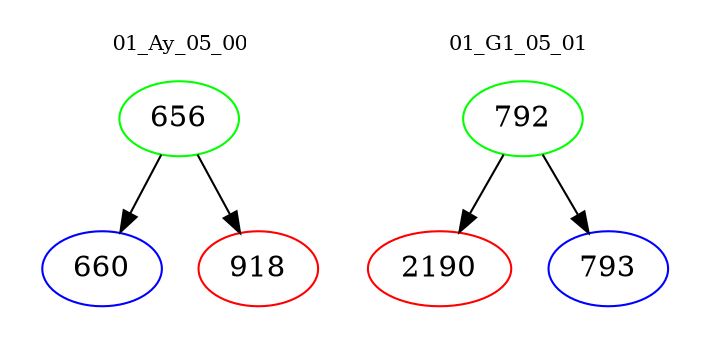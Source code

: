 digraph{
subgraph cluster_0 {
color = white
label = "01_Ay_05_00";
fontsize=10;
T0_656 [label="656", color="green"]
T0_656 -> T0_660 [color="black"]
T0_660 [label="660", color="blue"]
T0_656 -> T0_918 [color="black"]
T0_918 [label="918", color="red"]
}
subgraph cluster_1 {
color = white
label = "01_G1_05_01";
fontsize=10;
T1_792 [label="792", color="green"]
T1_792 -> T1_2190 [color="black"]
T1_2190 [label="2190", color="red"]
T1_792 -> T1_793 [color="black"]
T1_793 [label="793", color="blue"]
}
}
